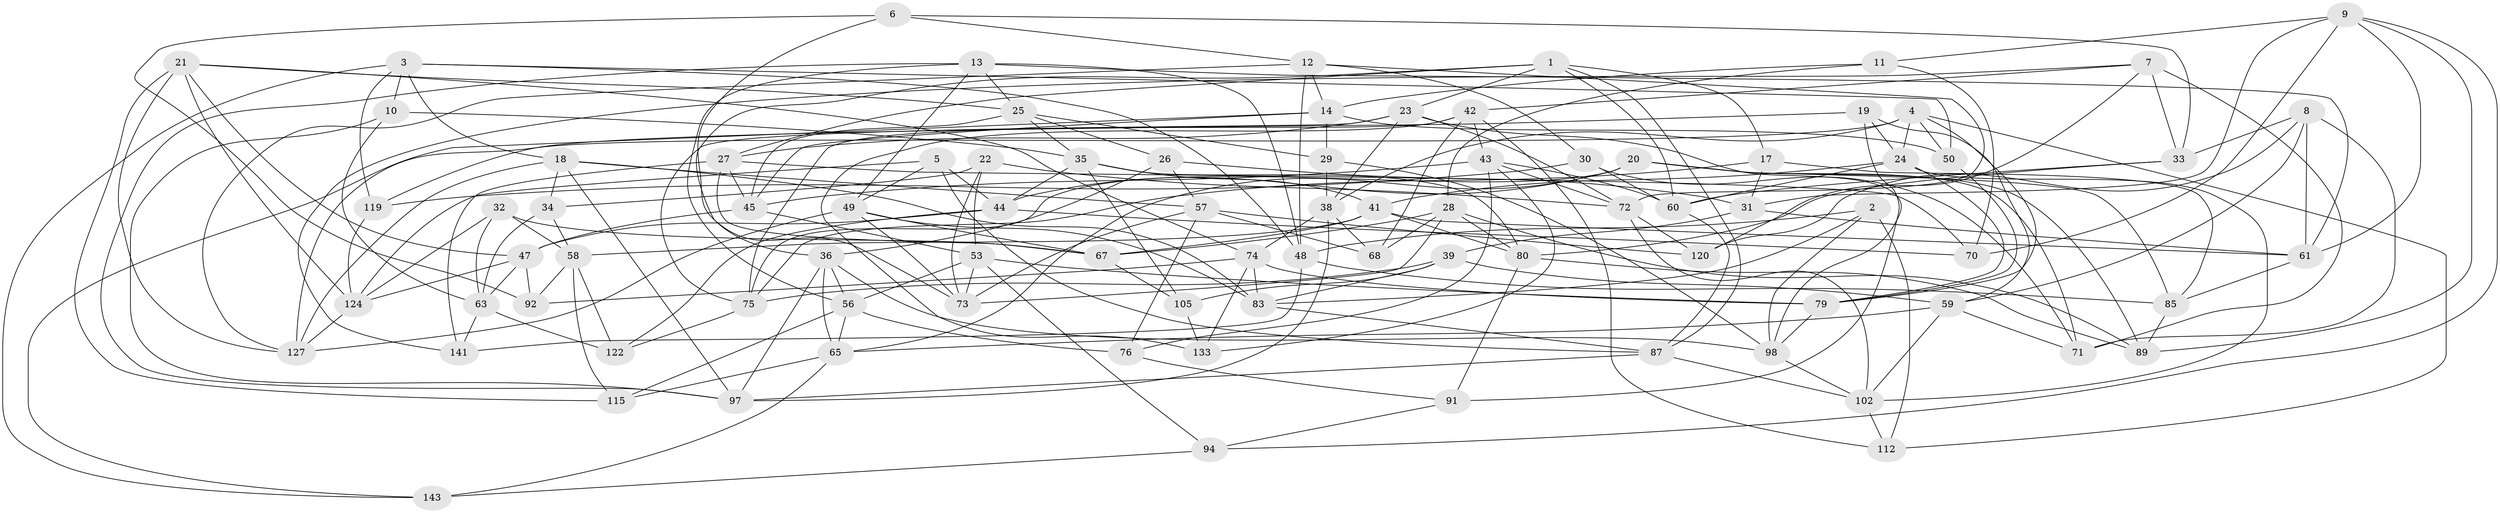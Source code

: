 // Generated by graph-tools (version 1.1) at 2025/52/02/27/25 19:52:28]
// undirected, 86 vertices, 225 edges
graph export_dot {
graph [start="1"]
  node [color=gray90,style=filled];
  1 [super="+40"];
  2;
  3 [super="+15"];
  4 [super="+37"];
  5;
  6;
  7 [super="+16"];
  8 [super="+62"];
  9 [super="+138"];
  10;
  11;
  12 [super="+84"];
  13 [super="+86"];
  14 [super="+116"];
  17;
  18 [super="+95"];
  19;
  20 [super="+55"];
  21 [super="+114"];
  22;
  23 [super="+69"];
  24 [super="+78"];
  25 [super="+88"];
  26;
  27 [super="+134"];
  28 [super="+81"];
  29;
  30;
  31 [super="+90"];
  32;
  33 [super="+123"];
  34;
  35 [super="+52"];
  36 [super="+46"];
  38 [super="+54"];
  39 [super="+121"];
  41 [super="+66"];
  42 [super="+132"];
  43 [super="+82"];
  44 [super="+51"];
  45 [super="+108"];
  47 [super="+111"];
  48 [super="+107"];
  49 [super="+142"];
  50;
  53 [super="+117"];
  56 [super="+140"];
  57 [super="+130"];
  58 [super="+99"];
  59 [super="+64"];
  60 [super="+106"];
  61 [super="+118"];
  63 [super="+110"];
  65 [super="+125"];
  67 [super="+131"];
  68;
  70;
  71 [super="+126"];
  72 [super="+100"];
  73 [super="+93"];
  74 [super="+77"];
  75 [super="+101"];
  76;
  79 [super="+109"];
  80 [super="+136"];
  83 [super="+113"];
  85 [super="+104"];
  87 [super="+96"];
  89 [super="+137"];
  91;
  92;
  94;
  97 [super="+135"];
  98 [super="+103"];
  102 [super="+128"];
  105;
  112;
  115;
  119;
  120;
  122;
  124 [super="+139"];
  127 [super="+129"];
  133;
  141;
  143;
  1 -- 17;
  1 -- 27;
  1 -- 60;
  1 -- 36;
  1 -- 87;
  1 -- 23;
  2 -- 83;
  2 -- 112;
  2 -- 98;
  2 -- 48;
  3 -- 50;
  3 -- 119;
  3 -- 10;
  3 -- 143;
  3 -- 48;
  3 -- 18;
  4 -- 50;
  4 -- 112;
  4 -- 79;
  4 -- 24;
  4 -- 38;
  4 -- 127;
  5 -- 44;
  5 -- 87;
  5 -- 124;
  5 -- 49;
  6 -- 92;
  6 -- 12;
  6 -- 73;
  6 -- 33;
  7 -- 120;
  7 -- 71 [weight=2];
  7 -- 141;
  7 -- 42;
  7 -- 33;
  8 -- 33 [weight=2];
  8 -- 120;
  8 -- 59;
  8 -- 61;
  8 -- 71;
  9 -- 11;
  9 -- 94;
  9 -- 89;
  9 -- 70;
  9 -- 61;
  9 -- 31;
  10 -- 97;
  10 -- 63;
  10 -- 35;
  11 -- 28;
  11 -- 70;
  11 -- 14;
  12 -- 14;
  12 -- 48;
  12 -- 30;
  12 -- 127;
  12 -- 72;
  13 -- 49;
  13 -- 25;
  13 -- 97;
  13 -- 56;
  13 -- 48;
  13 -- 61;
  14 -- 29;
  14 -- 143;
  14 -- 50;
  14 -- 45;
  17 -- 31;
  17 -- 75;
  17 -- 85;
  18 -- 34;
  18 -- 97;
  18 -- 83;
  18 -- 57;
  18 -- 127;
  19 -- 91;
  19 -- 24;
  19 -- 119;
  19 -- 59;
  20 -- 71;
  20 -- 44;
  20 -- 65;
  20 -- 89;
  20 -- 75;
  20 -- 85;
  21 -- 25;
  21 -- 127;
  21 -- 74;
  21 -- 115;
  21 -- 124;
  21 -- 47;
  22 -- 72;
  22 -- 34;
  22 -- 73;
  22 -- 53;
  23 -- 98;
  23 -- 75;
  23 -- 72;
  23 -- 27;
  23 -- 38;
  24 -- 79;
  24 -- 41;
  24 -- 60;
  24 -- 102;
  25 -- 26;
  25 -- 29;
  25 -- 35;
  25 -- 45;
  26 -- 31;
  26 -- 36;
  26 -- 57;
  27 -- 141;
  27 -- 70;
  27 -- 67;
  27 -- 45;
  28 -- 73;
  28 -- 89;
  28 -- 80;
  28 -- 67;
  28 -- 68;
  29 -- 38;
  29 -- 98;
  30 -- 119;
  30 -- 60;
  30 -- 71;
  31 -- 61;
  31 -- 39 [weight=2];
  32 -- 67;
  32 -- 124;
  32 -- 63;
  32 -- 58;
  33 -- 80;
  33 -- 60;
  34 -- 63;
  34 -- 58;
  35 -- 105;
  35 -- 41;
  35 -- 80;
  35 -- 44;
  36 -- 97;
  36 -- 56;
  36 -- 65;
  36 -- 98;
  38 -- 97;
  38 -- 68;
  38 -- 74;
  39 -- 75;
  39 -- 83;
  39 -- 105;
  39 -- 59;
  41 -- 80;
  41 -- 58;
  41 -- 67;
  41 -- 61;
  42 -- 133;
  42 -- 112;
  42 -- 43;
  42 -- 68;
  42 -- 75;
  43 -- 76;
  43 -- 45;
  43 -- 72;
  43 -- 60;
  43 -- 133;
  44 -- 70;
  44 -- 122;
  44 -- 47;
  45 -- 53;
  45 -- 47;
  47 -- 124;
  47 -- 63;
  47 -- 92;
  48 -- 85;
  48 -- 141;
  49 -- 73;
  49 -- 67;
  49 -- 83;
  49 -- 127;
  50 -- 79;
  53 -- 73;
  53 -- 56;
  53 -- 94;
  53 -- 79;
  56 -- 76;
  56 -- 65;
  56 -- 115;
  57 -- 68;
  57 -- 76;
  57 -- 73;
  57 -- 120;
  58 -- 122;
  58 -- 92;
  58 -- 115;
  59 -- 65;
  59 -- 102;
  59 -- 71;
  60 -- 87;
  61 -- 85;
  63 -- 122;
  63 -- 141;
  65 -- 115;
  65 -- 143;
  67 -- 105;
  72 -- 120;
  72 -- 102;
  74 -- 83;
  74 -- 133;
  74 -- 92;
  74 -- 79;
  75 -- 122;
  76 -- 91;
  79 -- 98;
  80 -- 91;
  80 -- 89;
  83 -- 87;
  85 -- 89 [weight=2];
  87 -- 102;
  87 -- 97;
  91 -- 94;
  94 -- 143;
  98 -- 102;
  102 -- 112;
  105 -- 133;
  119 -- 124;
  124 -- 127;
}

